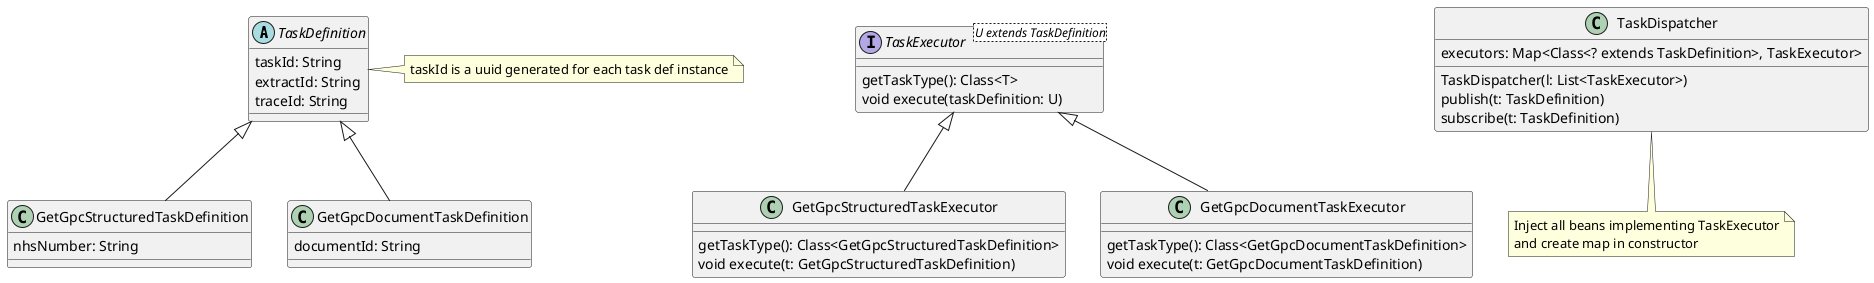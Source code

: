 @startuml
abstract class TaskDefinition {
    taskId: String
    extractId: String
    traceId: String
}

note right of TaskDefinition: taskId is a uuid generated for each task def instance

class GetGpcStructuredTaskDefinition {
    nhsNumber: String
}

TaskDefinition <|-- GetGpcStructuredTaskDefinition

class GetGpcDocumentTaskDefinition {
    documentId: String
}

TaskDefinition <|-- GetGpcDocumentTaskDefinition

interface TaskExecutor<U extends TaskDefinition> {
    getTaskType(): Class<T> 
    void execute(taskDefinition: U)
}

class GetGpcStructuredTaskExecutor {
    getTaskType(): Class<GetGpcStructuredTaskDefinition> 
    void execute(t: GetGpcStructuredTaskDefinition)
}

TaskExecutor <|-- GetGpcStructuredTaskExecutor

class GetGpcDocumentTaskExecutor {
    getTaskType(): Class<GetGpcDocumentTaskDefinition> 
    void execute(t: GetGpcDocumentTaskDefinition)
}

TaskExecutor <|-- GetGpcDocumentTaskExecutor

class TaskDispatcher {
    executors: Map<Class<? extends TaskDefinition>, TaskExecutor>
    TaskDispatcher(l: List<TaskExecutor>)
    publish(t: TaskDefinition)
    subscribe(t: TaskDefinition)
}

note bottom of TaskDispatcher: Inject all beans implementing TaskExecutor\nand create map in constructor

@enduml
